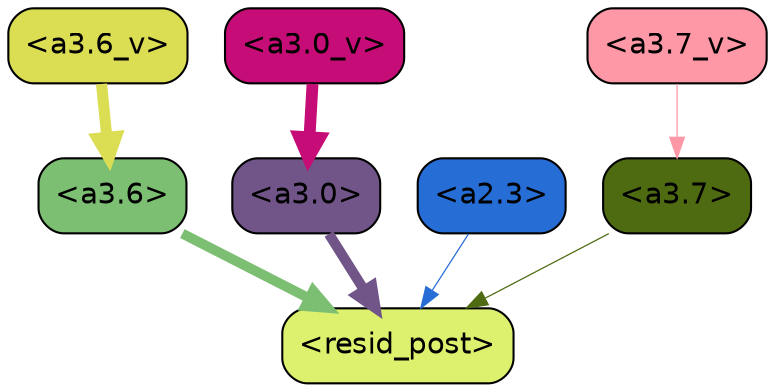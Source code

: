 strict digraph "" {
	graph [bgcolor=transparent,
		layout=dot,
		overlap=false,
		splines=true
	];
	"<a3.7>"	[color=black,
		fillcolor="#4f6b12",
		fontname=Helvetica,
		shape=box,
		style="filled, rounded"];
	"<resid_post>"	[color=black,
		fillcolor="#def16e",
		fontname=Helvetica,
		shape=box,
		style="filled, rounded"];
	"<a3.7>" -> "<resid_post>"	[color="#4f6b12",
		penwidth=0.6];
	"<a3.6>"	[color=black,
		fillcolor="#7cbf73",
		fontname=Helvetica,
		shape=box,
		style="filled, rounded"];
	"<a3.6>" -> "<resid_post>"	[color="#7cbf73",
		penwidth=4.751592040061951];
	"<a3.0>"	[color=black,
		fillcolor="#715589",
		fontname=Helvetica,
		shape=box,
		style="filled, rounded"];
	"<a3.0>" -> "<resid_post>"	[color="#715589",
		penwidth=4.904066681861877];
	"<a2.3>"	[color=black,
		fillcolor="#276dd6",
		fontname=Helvetica,
		shape=box,
		style="filled, rounded"];
	"<a2.3>" -> "<resid_post>"	[color="#276dd6",
		penwidth=0.6];
	"<a3.7_v>"	[color=black,
		fillcolor="#fe98a6",
		fontname=Helvetica,
		shape=box,
		style="filled, rounded"];
	"<a3.7_v>" -> "<a3.7>"	[color="#fe98a6",
		penwidth=0.6];
	"<a3.6_v>"	[color=black,
		fillcolor="#dbdd53",
		fontname=Helvetica,
		shape=box,
		style="filled, rounded"];
	"<a3.6_v>" -> "<a3.6>"	[color="#dbdd53",
		penwidth=5.297133803367615];
	"<a3.0_v>"	[color=black,
		fillcolor="#c60c76",
		fontname=Helvetica,
		shape=box,
		style="filled, rounded"];
	"<a3.0_v>" -> "<a3.0>"	[color="#c60c76",
		penwidth=5.680712580680847];
}
